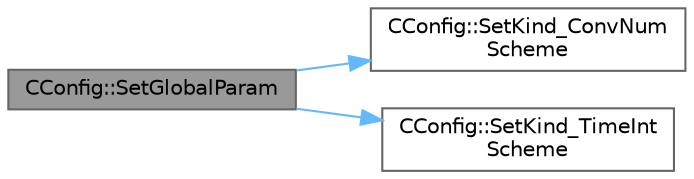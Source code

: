 digraph "CConfig::SetGlobalParam"
{
 // LATEX_PDF_SIZE
  bgcolor="transparent";
  edge [fontname=Helvetica,fontsize=10,labelfontname=Helvetica,labelfontsize=10];
  node [fontname=Helvetica,fontsize=10,shape=box,height=0.2,width=0.4];
  rankdir="LR";
  Node1 [id="Node000001",label="CConfig::SetGlobalParam",height=0.2,width=0.4,color="gray40", fillcolor="grey60", style="filled", fontcolor="black",tooltip="Set the global parameters of each simulation for each runtime system."];
  Node1 -> Node2 [id="edge1_Node000001_Node000002",color="steelblue1",style="solid",tooltip=" "];
  Node2 [id="Node000002",label="CConfig::SetKind_ConvNum\lScheme",height=0.2,width=0.4,color="grey40", fillcolor="white", style="filled",URL="$classCConfig.html#a542348e99b51ca69a128ddf7f4fa5ba4",tooltip="Set the parameters of the convective numerical scheme."];
  Node1 -> Node3 [id="edge2_Node000001_Node000003",color="steelblue1",style="solid",tooltip=" "];
  Node3 [id="Node000003",label="CConfig::SetKind_TimeInt\lScheme",height=0.2,width=0.4,color="grey40", fillcolor="white", style="filled",URL="$classCConfig.html#aeab5b83d725a0a87973af7bb9fa90e6c",tooltip="Set the kind of time integration scheme."];
}
